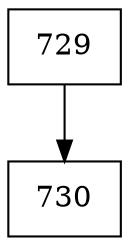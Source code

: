 digraph G {
  node [shape=record];
  node0 [label="{729}"];
  node0 -> node1;
  node1 [label="{730}"];
}
